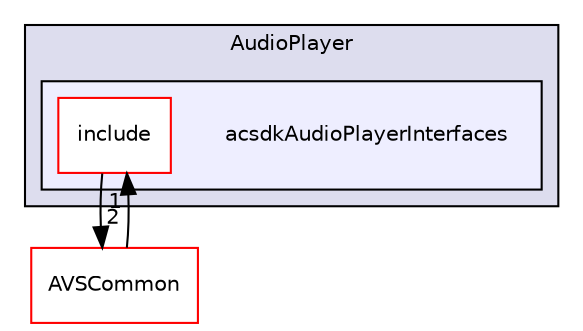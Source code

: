 digraph "/workplace/avs-device-sdk/capabilities/AudioPlayer/acsdkAudioPlayerInterfaces" {
  compound=true
  node [ fontsize="10", fontname="Helvetica"];
  edge [ labelfontsize="10", labelfontname="Helvetica"];
  subgraph clusterdir_21f9dc4a50fb8157fc2dede908335315 {
    graph [ bgcolor="#ddddee", pencolor="black", label="AudioPlayer" fontname="Helvetica", fontsize="10", URL="dir_21f9dc4a50fb8157fc2dede908335315.html"]
  subgraph clusterdir_3fddb67373d44b7570953fd85440f300 {
    graph [ bgcolor="#eeeeff", pencolor="black", label="" URL="dir_3fddb67373d44b7570953fd85440f300.html"];
    dir_3fddb67373d44b7570953fd85440f300 [shape=plaintext label="acsdkAudioPlayerInterfaces"];
    dir_da75a2d73952d6c6519269aed5b47a37 [shape=box label="include" color="red" fillcolor="white" style="filled" URL="dir_da75a2d73952d6c6519269aed5b47a37.html"];
  }
  }
  dir_13e65effb2bde530b17b3d5eefcd0266 [shape=box label="AVSCommon" fillcolor="white" style="filled" color="red" URL="dir_13e65effb2bde530b17b3d5eefcd0266.html"];
  dir_13e65effb2bde530b17b3d5eefcd0266->dir_da75a2d73952d6c6519269aed5b47a37 [headlabel="1", labeldistance=1.5 headhref="dir_000017_000279.html"];
  dir_da75a2d73952d6c6519269aed5b47a37->dir_13e65effb2bde530b17b3d5eefcd0266 [headlabel="2", labeldistance=1.5 headhref="dir_000279_000017.html"];
}

